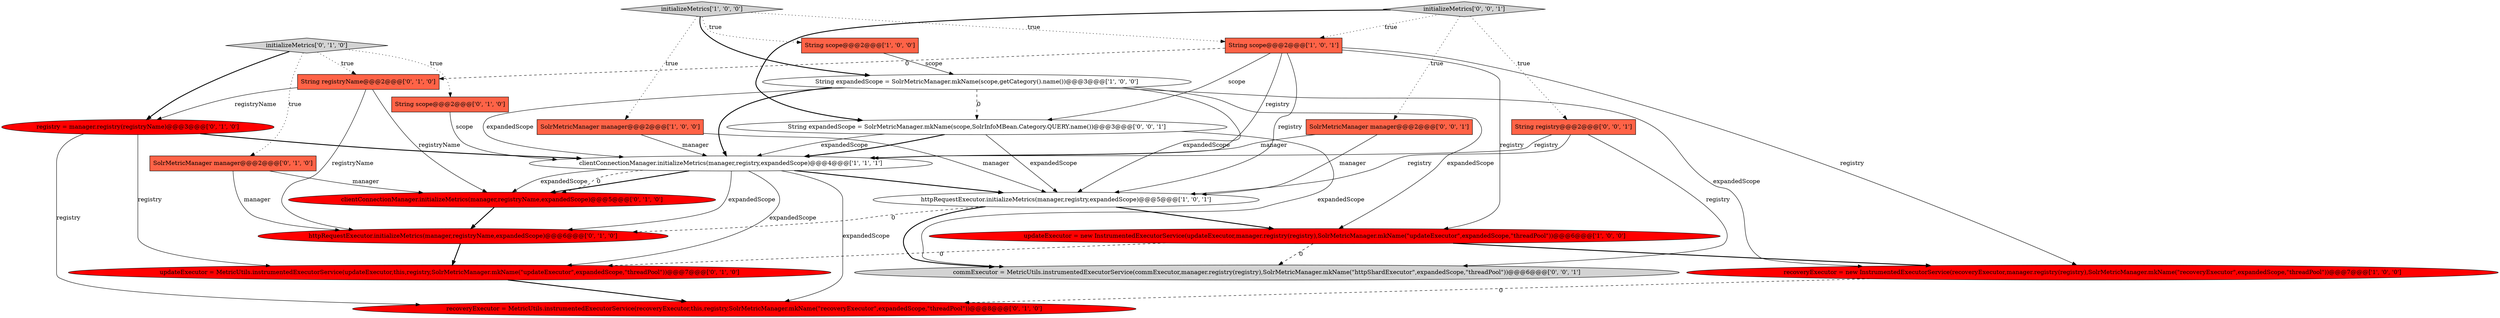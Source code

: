 digraph {
14 [style = filled, label = "registry = manager.registry(registryName)@@@3@@@['0', '1', '0']", fillcolor = red, shape = ellipse image = "AAA1AAABBB2BBB"];
16 [style = filled, label = "String registryName@@@2@@@['0', '1', '0']", fillcolor = tomato, shape = box image = "AAA1AAABBB2BBB"];
22 [style = filled, label = "String expandedScope = SolrMetricManager.mkName(scope,SolrInfoMBean.Category.QUERY.name())@@@3@@@['0', '0', '1']", fillcolor = white, shape = ellipse image = "AAA0AAABBB3BBB"];
12 [style = filled, label = "String scope@@@2@@@['0', '1', '0']", fillcolor = tomato, shape = box image = "AAA0AAABBB2BBB"];
0 [style = filled, label = "SolrMetricManager manager@@@2@@@['1', '0', '0']", fillcolor = tomato, shape = box image = "AAA0AAABBB1BBB"];
18 [style = filled, label = "String registry@@@2@@@['0', '0', '1']", fillcolor = tomato, shape = box image = "AAA0AAABBB3BBB"];
17 [style = filled, label = "clientConnectionManager.initializeMetrics(manager,registryName,expandedScope)@@@5@@@['0', '1', '0']", fillcolor = red, shape = ellipse image = "AAA1AAABBB2BBB"];
4 [style = filled, label = "updateExecutor = new InstrumentedExecutorService(updateExecutor,manager.registry(registry),SolrMetricManager.mkName(\"updateExecutor\",expandedScope,\"threadPool\"))@@@6@@@['1', '0', '0']", fillcolor = red, shape = ellipse image = "AAA1AAABBB1BBB"];
15 [style = filled, label = "updateExecutor = MetricUtils.instrumentedExecutorService(updateExecutor,this,registry,SolrMetricManager.mkName(\"updateExecutor\",expandedScope,\"threadPool\"))@@@7@@@['0', '1', '0']", fillcolor = red, shape = ellipse image = "AAA1AAABBB2BBB"];
19 [style = filled, label = "SolrMetricManager manager@@@2@@@['0', '0', '1']", fillcolor = tomato, shape = box image = "AAA0AAABBB3BBB"];
2 [style = filled, label = "clientConnectionManager.initializeMetrics(manager,registry,expandedScope)@@@4@@@['1', '1', '1']", fillcolor = white, shape = ellipse image = "AAA0AAABBB1BBB"];
9 [style = filled, label = "recoveryExecutor = MetricUtils.instrumentedExecutorService(recoveryExecutor,this,registry,SolrMetricManager.mkName(\"recoveryExecutor\",expandedScope,\"threadPool\"))@@@8@@@['0', '1', '0']", fillcolor = red, shape = ellipse image = "AAA1AAABBB2BBB"];
8 [style = filled, label = "String expandedScope = SolrMetricManager.mkName(scope,getCategory().name())@@@3@@@['1', '0', '0']", fillcolor = white, shape = ellipse image = "AAA0AAABBB1BBB"];
6 [style = filled, label = "recoveryExecutor = new InstrumentedExecutorService(recoveryExecutor,manager.registry(registry),SolrMetricManager.mkName(\"recoveryExecutor\",expandedScope,\"threadPool\"))@@@7@@@['1', '0', '0']", fillcolor = red, shape = ellipse image = "AAA1AAABBB1BBB"];
1 [style = filled, label = "String scope@@@2@@@['1', '0', '0']", fillcolor = tomato, shape = box image = "AAA0AAABBB1BBB"];
5 [style = filled, label = "initializeMetrics['1', '0', '0']", fillcolor = lightgray, shape = diamond image = "AAA0AAABBB1BBB"];
10 [style = filled, label = "initializeMetrics['0', '1', '0']", fillcolor = lightgray, shape = diamond image = "AAA0AAABBB2BBB"];
21 [style = filled, label = "commExecutor = MetricUtils.instrumentedExecutorService(commExecutor,manager.registry(registry),SolrMetricManager.mkName(\"httpShardExecutor\",expandedScope,\"threadPool\"))@@@6@@@['0', '0', '1']", fillcolor = lightgray, shape = ellipse image = "AAA0AAABBB3BBB"];
3 [style = filled, label = "httpRequestExecutor.initializeMetrics(manager,registry,expandedScope)@@@5@@@['1', '0', '1']", fillcolor = white, shape = ellipse image = "AAA0AAABBB1BBB"];
7 [style = filled, label = "String scope@@@2@@@['1', '0', '1']", fillcolor = tomato, shape = box image = "AAA0AAABBB1BBB"];
13 [style = filled, label = "httpRequestExecutor.initializeMetrics(manager,registryName,expandedScope)@@@6@@@['0', '1', '0']", fillcolor = red, shape = ellipse image = "AAA1AAABBB2BBB"];
20 [style = filled, label = "initializeMetrics['0', '0', '1']", fillcolor = lightgray, shape = diamond image = "AAA0AAABBB3BBB"];
11 [style = filled, label = "SolrMetricManager manager@@@2@@@['0', '1', '0']", fillcolor = tomato, shape = box image = "AAA0AAABBB2BBB"];
2->17 [style = bold, label=""];
11->17 [style = solid, label="manager"];
19->3 [style = solid, label="manager"];
7->22 [style = solid, label="scope"];
5->8 [style = bold, label=""];
10->12 [style = dotted, label="true"];
8->2 [style = solid, label="expandedScope"];
18->21 [style = solid, label="registry"];
22->2 [style = bold, label=""];
10->14 [style = bold, label=""];
4->6 [style = bold, label=""];
7->16 [style = dashed, label="0"];
8->3 [style = solid, label="expandedScope"];
2->3 [style = bold, label=""];
5->1 [style = dotted, label="true"];
2->17 [style = solid, label="expandedScope"];
6->9 [style = dashed, label="0"];
1->8 [style = solid, label="scope"];
11->13 [style = solid, label="manager"];
5->0 [style = dotted, label="true"];
16->14 [style = solid, label="registryName"];
20->7 [style = dotted, label="true"];
8->4 [style = solid, label="expandedScope"];
3->13 [style = dashed, label="0"];
2->17 [style = dashed, label="0"];
4->21 [style = dashed, label="0"];
3->4 [style = bold, label=""];
2->9 [style = solid, label="expandedScope"];
20->22 [style = bold, label=""];
7->2 [style = solid, label="registry"];
8->22 [style = dashed, label="0"];
8->6 [style = solid, label="expandedScope"];
22->3 [style = solid, label="expandedScope"];
2->15 [style = solid, label="expandedScope"];
8->2 [style = bold, label=""];
10->11 [style = dotted, label="true"];
18->2 [style = solid, label="registry"];
18->3 [style = solid, label="registry"];
15->9 [style = bold, label=""];
0->2 [style = solid, label="manager"];
5->7 [style = dotted, label="true"];
4->15 [style = dashed, label="0"];
16->13 [style = solid, label="registryName"];
2->13 [style = solid, label="expandedScope"];
0->3 [style = solid, label="manager"];
19->2 [style = solid, label="manager"];
14->15 [style = solid, label="registry"];
20->18 [style = dotted, label="true"];
3->21 [style = bold, label=""];
22->21 [style = solid, label="expandedScope"];
14->2 [style = bold, label=""];
14->9 [style = solid, label="registry"];
17->13 [style = bold, label=""];
13->15 [style = bold, label=""];
20->19 [style = dotted, label="true"];
22->2 [style = solid, label="expandedScope"];
16->17 [style = solid, label="registryName"];
7->4 [style = solid, label="registry"];
10->16 [style = dotted, label="true"];
7->6 [style = solid, label="registry"];
12->2 [style = solid, label="scope"];
7->3 [style = solid, label="registry"];
}
